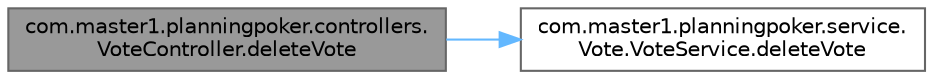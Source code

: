 digraph "com.master1.planningpoker.controllers.VoteController.deleteVote"
{
 // LATEX_PDF_SIZE
  bgcolor="transparent";
  edge [fontname=Helvetica,fontsize=10,labelfontname=Helvetica,labelfontsize=10];
  node [fontname=Helvetica,fontsize=10,shape=box,height=0.2,width=0.4];
  rankdir="LR";
  Node1 [id="Node000001",label="com.master1.planningpoker.controllers.\lVoteController.deleteVote",height=0.2,width=0.4,color="gray40", fillcolor="grey60", style="filled", fontcolor="black",tooltip="Supprime un vote spécifique en fonction de son ID."];
  Node1 -> Node2 [id="edge1_Node000001_Node000002",color="steelblue1",style="solid",tooltip=" "];
  Node2 [id="Node000002",label="com.master1.planningpoker.service.\lVote.VoteService.deleteVote",height=0.2,width=0.4,color="grey40", fillcolor="white", style="filled",URL="$classcom_1_1master1_1_1planningpoker_1_1service_1_1_vote_1_1_vote_service.html#a626769a864d1f9865823bfd38ef29958",tooltip=" "];
}
